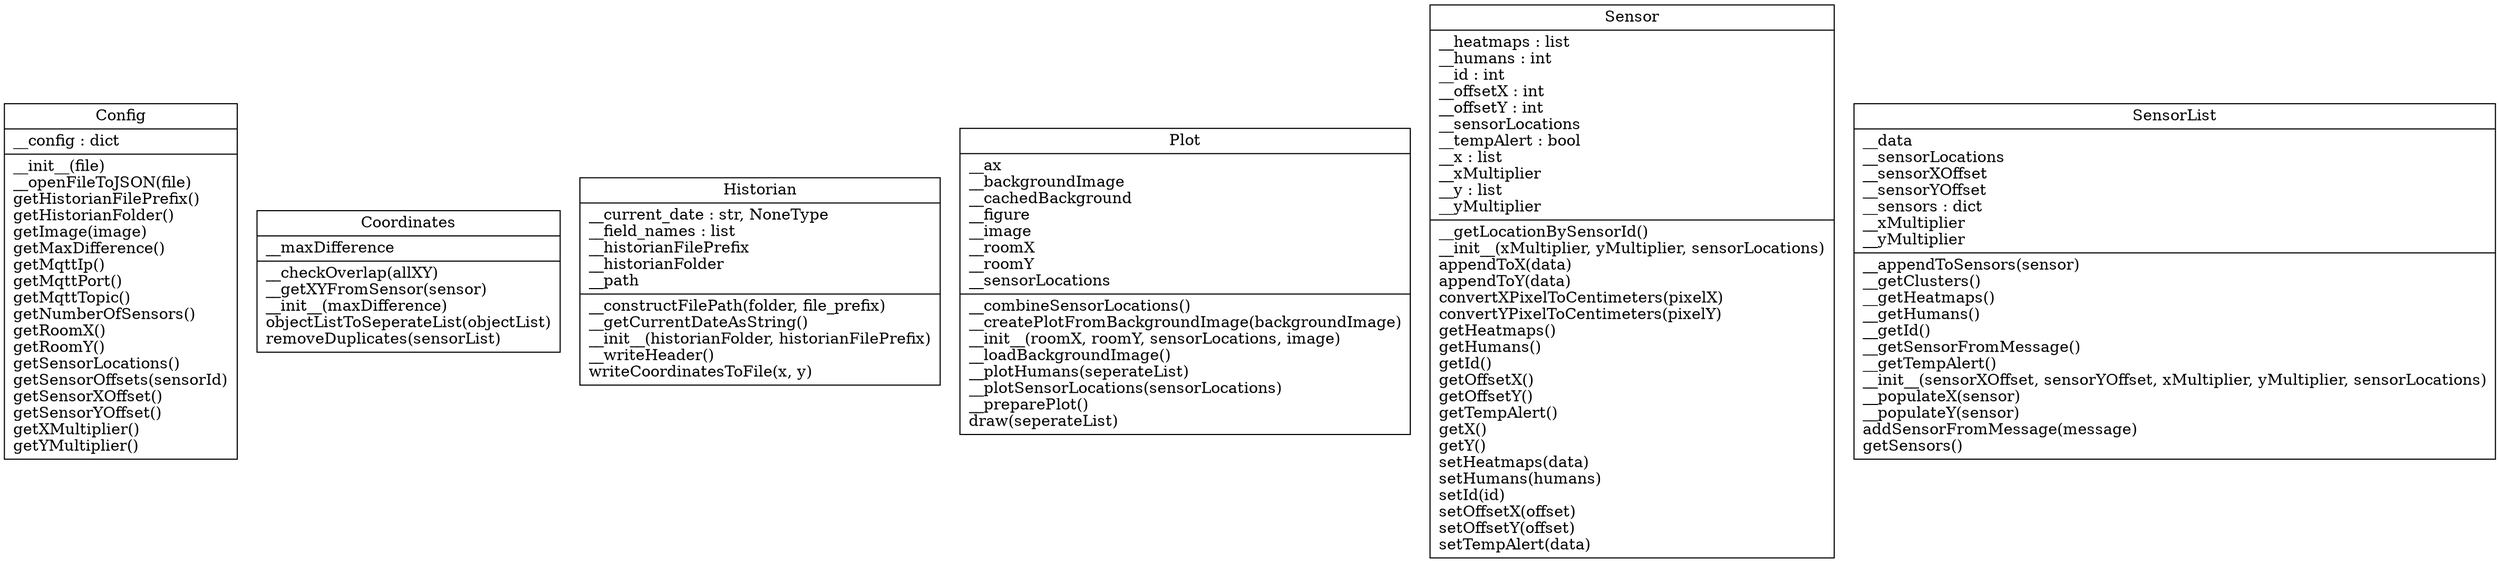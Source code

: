 digraph "classes" {
charset="utf-8"
rankdir=BT
"0" [label="{Config|__config : dict\l|__init__(file)\l__openFileToJSON(file)\lgetHistorianFilePrefix()\lgetHistorianFolder()\lgetImage(image)\lgetMaxDifference()\lgetMqttIp()\lgetMqttPort()\lgetMqttTopic()\lgetNumberOfSensors()\lgetRoomX()\lgetRoomY()\lgetSensorLocations()\lgetSensorOffsets(sensorId)\lgetSensorXOffset()\lgetSensorYOffset()\lgetXMultiplier()\lgetYMultiplier()\l}", shape="record"];
"1" [label="{Coordinates|__maxDifference\l|__checkOverlap(allXY)\l__getXYFromSensor(sensor)\l__init__(maxDifference)\lobjectListToSeperateList(objectList)\lremoveDuplicates(sensorList)\l}", shape="record"];
"2" [label="{Historian|__current_date : str, NoneType\l__field_names : list\l__historianFilePrefix\l__historianFolder\l__path\l|__constructFilePath(folder, file_prefix)\l__getCurrentDateAsString()\l__init__(historianFolder, historianFilePrefix)\l__writeHeader()\lwriteCoordinatesToFile(x, y)\l}", shape="record"];
"3" [label="{Plot|__ax\l__backgroundImage\l__cachedBackground\l__figure\l__image\l__roomX\l__roomY\l__sensorLocations\l|__combineSensorLocations()\l__createPlotFromBackgroundImage(backgroundImage)\l__init__(roomX, roomY, sensorLocations, image)\l__loadBackgroundImage()\l__plotHumans(seperateList)\l__plotSensorLocations(sensorLocations)\l__preparePlot()\ldraw(seperateList)\l}", shape="record"];
"4" [label="{Sensor|__heatmaps : list\l__humans : int\l__id : int\l__offsetX : int\l__offsetY : int\l__sensorLocations\l__tempAlert : bool\l__x : list\l__xMultiplier\l__y : list\l__yMultiplier\l|__getLocationBySensorId()\l__init__(xMultiplier, yMultiplier, sensorLocations)\lappendToX(data)\lappendToY(data)\lconvertXPixelToCentimeters(pixelX)\lconvertYPixelToCentimeters(pixelY)\lgetHeatmaps()\lgetHumans()\lgetId()\lgetOffsetX()\lgetOffsetY()\lgetTempAlert()\lgetX()\lgetY()\lsetHeatmaps(data)\lsetHumans(humans)\lsetId(id)\lsetOffsetX(offset)\lsetOffsetY(offset)\lsetTempAlert(data)\l}", shape="record"];
"5" [label="{SensorList|__data\l__sensorLocations\l__sensorXOffset\l__sensorYOffset\l__sensors : dict\l__xMultiplier\l__yMultiplier\l|__appendToSensors(sensor)\l__getClusters()\l__getHeatmaps()\l__getHumans()\l__getId()\l__getSensorFromMessage()\l__getTempAlert()\l__init__(sensorXOffset, sensorYOffset, xMultiplier, yMultiplier, sensorLocations)\l__populateX(sensor)\l__populateY(sensor)\laddSensorFromMessage(message)\lgetSensors()\l}", shape="record"];
}
